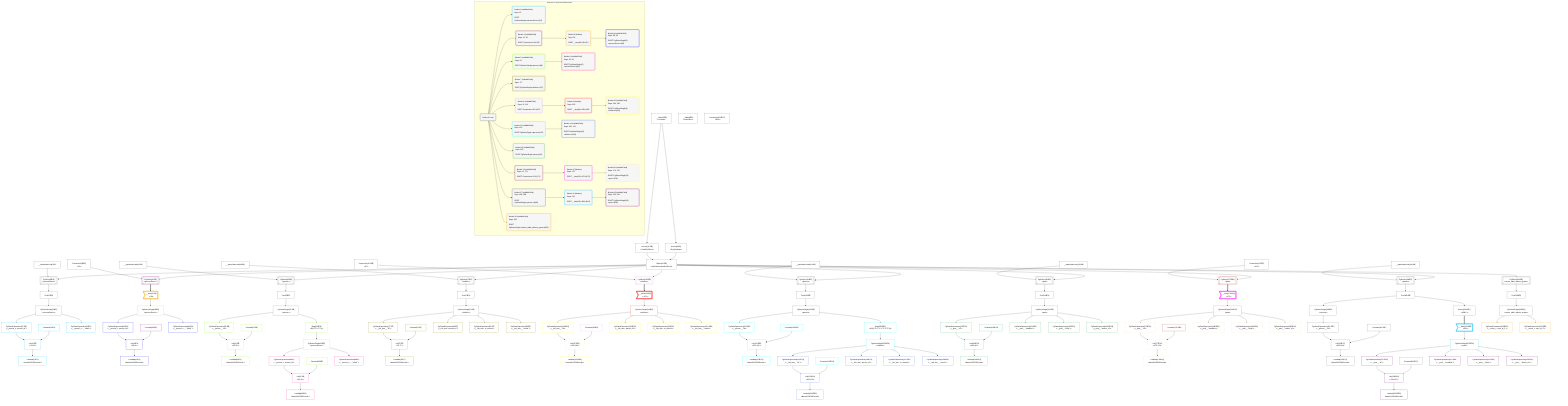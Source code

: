 %%{init: {'themeVariables': { 'fontSize': '12px'}}}%%
graph TD
    classDef path fill:#eee,stroke:#000,color:#000
    classDef plan fill:#fff,stroke-width:1px,color:#000
    classDef itemplan fill:#fff,stroke-width:2px,color:#000
    classDef sideeffectplan fill:#f00,stroke-width:2px,color:#000
    classDef bucket fill:#f6f6f6,color:#000,stroke-width:2px,text-align:left


    %% define steps
    __Value3["__Value[3∈0]<br />ᐸcontextᐳ"]:::plan
    __Value5["__Value[5∈0]<br />ᐸrootValueᐳ"]:::plan
    __InputStaticLeaf7["__InputStaticLeaf[7∈0]"]:::plan
    Access9["Access[9∈0]<br />ᐸ3.pgSettingsᐳ"]:::plan
    Access10["Access[10∈0]<br />ᐸ3.withPgClientᐳ"]:::plan
    Object11["Object[11∈0]<br />ᐸ{pgSettings,withPgClient}ᐳ"]:::plan
    PgSelect8[["PgSelect[8∈0]<br />ᐸpersonSecretᐳ"]]:::plan
    First12["First[12∈0]"]:::plan
    PgSelectSingle13["PgSelectSingle[13∈0]<br />ᐸpersonSecretᐳ"]:::plan
    Constant14["Constant[14∈1]"]:::plan
    PgClassExpression15["PgClassExpression[15∈1]<br />ᐸ__person_s...person_id”ᐳ"]:::plan
    List16["List[16∈1]<br />ᐸ14,15ᐳ"]:::plan
    Lambda17["Lambda[17∈1]<br />ᐸbase64JSONEncodeᐳ"]:::plan
    PgClassExpression19["PgClassExpression[19∈1]<br />ᐸ__person_s..._.”sekrit”ᐳ"]:::plan
    Connection35["Connection[35∈0]<br />ᐸ31ᐳ"]:::plan
    PgSelect36[["PgSelect[36∈2]<br />ᐸpersonSecretᐳ"]]:::plan
    __Item37>"__Item[37∈3]<br />ᐸ36ᐳ"]:::itemplan
    PgSelectSingle38["PgSelectSingle[38∈3]<br />ᐸpersonSecretᐳ"]:::plan
    Constant39["Constant[39∈2]"]:::plan
    PgClassExpression40["PgClassExpression[40∈4]<br />ᐸ__person_s...person_id”ᐳ"]:::plan
    List41["List[41∈4]<br />ᐸ39,40ᐳ"]:::plan
    Lambda42["Lambda[42∈4]<br />ᐸbase64JSONEncodeᐳ"]:::plan
    PgClassExpression44["PgClassExpression[44∈4]<br />ᐸ__person_s..._.”sekrit”ᐳ"]:::plan
    __InputStaticLeaf45["__InputStaticLeaf[45∈0]"]:::plan
    PgSelect46[["PgSelect[46∈0]<br />ᐸpersonᐳ"]]:::plan
    First50["First[50∈0]"]:::plan
    PgSelectSingle51["PgSelectSingle[51∈0]<br />ᐸpersonᐳ"]:::plan
    Constant52["Constant[52∈5]"]:::plan
    PgClassExpression53["PgClassExpression[53∈5]<br />ᐸ__person__.”id”ᐳ"]:::plan
    List54["List[54∈5]<br />ᐸ52,53ᐳ"]:::plan
    Lambda55["Lambda[55∈5]<br />ᐸbase64JSONEncodeᐳ"]:::plan
    Map232["Map[232∈5]<br />ᐸ51:{”0”:0,”1”:1}ᐳ"]:::plan
    PgSelectSingle62["PgSelectSingle[62∈5]<br />ᐸpersonSecretᐳ"]:::plan
    Constant63["Constant[63∈5]"]:::plan
    PgClassExpression64["PgClassExpression[64∈6]<br />ᐸ__person_s...person_id”ᐳ"]:::plan
    List65["List[65∈6]<br />ᐸ63,64ᐳ"]:::plan
    Lambda66["Lambda[66∈6]<br />ᐸbase64JSONEncodeᐳ"]:::plan
    PgClassExpression68["PgClassExpression[68∈6]<br />ᐸ__person_s..._.”sekrit”ᐳ"]:::plan
    __InputStaticLeaf69["__InputStaticLeaf[69∈0]"]:::plan
    PgSelect70[["PgSelect[70∈0]<br />ᐸleftArmᐳ"]]:::plan
    First74["First[74∈0]"]:::plan
    PgSelectSingle75["PgSelectSingle[75∈0]<br />ᐸleftArmᐳ"]:::plan
    Constant76["Constant[76∈7]"]:::plan
    PgClassExpression77["PgClassExpression[77∈7]<br />ᐸ__left_arm__.”id”ᐳ"]:::plan
    List78["List[78∈7]<br />ᐸ76,77ᐳ"]:::plan
    Lambda79["Lambda[79∈7]<br />ᐸbase64JSONEncodeᐳ"]:::plan
    PgClassExpression81["PgClassExpression[81∈7]<br />ᐸ__left_arm...person_id”ᐳ"]:::plan
    PgClassExpression82["PgClassExpression[82∈7]<br />ᐸ__left_arm...in_metres”ᐳ"]:::plan
    PgClassExpression83["PgClassExpression[83∈7]<br />ᐸ__left_arm__.”mood”ᐳ"]:::plan
    Connection101["Connection[101∈0]<br />ᐸ97ᐳ"]:::plan
    PgSelect102[["PgSelect[102∈8]<br />ᐸleftArmᐳ"]]:::plan
    __Item103>"__Item[103∈9]<br />ᐸ102ᐳ"]:::itemplan
    PgSelectSingle104["PgSelectSingle[104∈9]<br />ᐸleftArmᐳ"]:::plan
    Constant105["Constant[105∈8]"]:::plan
    PgClassExpression106["PgClassExpression[106∈10]<br />ᐸ__left_arm__.”id”ᐳ"]:::plan
    List107["List[107∈10]<br />ᐸ105,106ᐳ"]:::plan
    Lambda108["Lambda[108∈10]<br />ᐸbase64JSONEncodeᐳ"]:::plan
    PgClassExpression110["PgClassExpression[110∈10]<br />ᐸ__left_arm...person_id”ᐳ"]:::plan
    PgClassExpression111["PgClassExpression[111∈10]<br />ᐸ__left_arm...in_metres”ᐳ"]:::plan
    PgClassExpression112["PgClassExpression[112∈10]<br />ᐸ__left_arm__.”mood”ᐳ"]:::plan
    __InputStaticLeaf113["__InputStaticLeaf[113∈0]"]:::plan
    PgSelect114[["PgSelect[114∈0]<br />ᐸpersonᐳ"]]:::plan
    First118["First[118∈0]"]:::plan
    PgSelectSingle119["PgSelectSingle[119∈0]<br />ᐸpersonᐳ"]:::plan
    Constant120["Constant[120∈11]"]:::plan
    PgClassExpression121["PgClassExpression[121∈11]<br />ᐸ__person__.”id”ᐳ"]:::plan
    List122["List[122∈11]<br />ᐸ120,121ᐳ"]:::plan
    Lambda123["Lambda[123∈11]<br />ᐸbase64JSONEncodeᐳ"]:::plan
    Map235["Map[235∈11]<br />ᐸ119:{”0”:0,”1”:1,”2”:2,”3”:3}ᐳ"]:::plan
    PgSelectSingle130["PgSelectSingle[130∈11]<br />ᐸleftArmᐳ"]:::plan
    Constant131["Constant[131∈11]"]:::plan
    PgClassExpression132["PgClassExpression[132∈12]<br />ᐸ__left_arm__.”id”ᐳ"]:::plan
    List133["List[133∈12]<br />ᐸ131,132ᐳ"]:::plan
    Lambda134["Lambda[134∈12]<br />ᐸbase64JSONEncodeᐳ"]:::plan
    PgClassExpression136["PgClassExpression[136∈12]<br />ᐸ__left_arm...person_id”ᐳ"]:::plan
    PgClassExpression137["PgClassExpression[137∈12]<br />ᐸ__left_arm...in_metres”ᐳ"]:::plan
    PgClassExpression138["PgClassExpression[138∈12]<br />ᐸ__left_arm__.”mood”ᐳ"]:::plan
    __InputStaticLeaf139["__InputStaticLeaf[139∈0]"]:::plan
    PgSelect140[["PgSelect[140∈0]<br />ᐸpostᐳ"]]:::plan
    First144["First[144∈0]"]:::plan
    PgSelectSingle145["PgSelectSingle[145∈0]<br />ᐸpostᐳ"]:::plan
    Constant146["Constant[146∈13]"]:::plan
    PgClassExpression147["PgClassExpression[147∈13]<br />ᐸ__post__.”id”ᐳ"]:::plan
    List148["List[148∈13]<br />ᐸ146,147ᐳ"]:::plan
    Lambda149["Lambda[149∈13]<br />ᐸbase64JSONEncodeᐳ"]:::plan
    PgClassExpression151["PgClassExpression[151∈13]<br />ᐸ__post__.”headline”ᐳ"]:::plan
    PgClassExpression152["PgClassExpression[152∈13]<br />ᐸ__post__.”body”ᐳ"]:::plan
    PgClassExpression153["PgClassExpression[153∈13]<br />ᐸ__post__.”author_id”ᐳ"]:::plan
    Connection171["Connection[171∈0]<br />ᐸ167ᐳ"]:::plan
    PgSelect172[["PgSelect[172∈14]<br />ᐸpostᐳ"]]:::plan
    __Item173>"__Item[173∈15]<br />ᐸ172ᐳ"]:::itemplan
    PgSelectSingle174["PgSelectSingle[174∈15]<br />ᐸpostᐳ"]:::plan
    Constant175["Constant[175∈14]"]:::plan
    PgClassExpression176["PgClassExpression[176∈16]<br />ᐸ__post__.”id”ᐳ"]:::plan
    List177["List[177∈16]<br />ᐸ175,176ᐳ"]:::plan
    Lambda178["Lambda[178∈16]<br />ᐸbase64JSONEncodeᐳ"]:::plan
    PgClassExpression180["PgClassExpression[180∈16]<br />ᐸ__post__.”headline”ᐳ"]:::plan
    PgClassExpression181["PgClassExpression[181∈16]<br />ᐸ__post__.”body”ᐳ"]:::plan
    PgClassExpression182["PgClassExpression[182∈16]<br />ᐸ__post__.”author_id”ᐳ"]:::plan
    __InputStaticLeaf183["__InputStaticLeaf[183∈0]"]:::plan
    PgSelect184[["PgSelect[184∈0]<br />ᐸpersonᐳ"]]:::plan
    First188["First[188∈0]"]:::plan
    PgSelectSingle189["PgSelectSingle[189∈0]<br />ᐸpersonᐳ"]:::plan
    Constant190["Constant[190∈17]"]:::plan
    PgClassExpression191["PgClassExpression[191∈17]<br />ᐸ__person__.”id”ᐳ"]:::plan
    List192["List[192∈17]<br />ᐸ190,191ᐳ"]:::plan
    Lambda193["Lambda[193∈17]<br />ᐸbase64JSONEncodeᐳ"]:::plan
    Connection212["Connection[212∈17]<br />ᐸ208ᐳ"]:::plan
    Access234["Access[234∈17]<br />ᐸ188.0ᐳ"]:::plan
    __Item214>"__Item[214∈18]<br />ᐸ234ᐳ"]:::itemplan
    PgSelectSingle215["PgSelectSingle[215∈18]<br />ᐸpostᐳ"]:::plan
    Constant216["Constant[216∈17]"]:::plan
    PgClassExpression217["PgClassExpression[217∈19]<br />ᐸ__post__.”id”ᐳ"]:::plan
    List218["List[218∈19]<br />ᐸ216,217ᐳ"]:::plan
    Lambda219["Lambda[219∈19]<br />ᐸbase64JSONEncodeᐳ"]:::plan
    PgClassExpression221["PgClassExpression[221∈19]<br />ᐸ__post__.”headline”ᐳ"]:::plan
    PgClassExpression222["PgClassExpression[222∈19]<br />ᐸ__post__.”body”ᐳ"]:::plan
    PgClassExpression223["PgClassExpression[223∈19]<br />ᐸ__post__.”author_id”ᐳ"]:::plan
    PgSelect224[["PgSelect[224∈0]<br />ᐸreturn_table_without_grantsᐳ"]]:::plan
    First228["First[228∈0]"]:::plan
    PgSelectSingle229["PgSelectSingle[229∈0]<br />ᐸreturn_table_without_grantsᐳ"]:::plan
    PgClassExpression230["PgClassExpression[230∈20]<br />ᐸ__return_t...rson_id_1”ᐳ"]:::plan
    PgClassExpression231["PgClassExpression[231∈20]<br />ᐸ__return_t...rson_id_2”ᐳ"]:::plan

    %% plan dependencies
    __Value3 --> Access9
    __Value3 --> Access10
    Access9 & Access10 --> Object11
    Object11 & __InputStaticLeaf7 --> PgSelect8
    PgSelect8 --> First12
    First12 --> PgSelectSingle13
    PgSelectSingle13 --> PgClassExpression15
    Constant14 & PgClassExpression15 --> List16
    List16 --> Lambda17
    PgSelectSingle13 --> PgClassExpression19
    Object11 & Connection35 --> PgSelect36
    PgSelect36 ==> __Item37
    __Item37 --> PgSelectSingle38
    PgSelectSingle38 --> PgClassExpression40
    Constant39 & PgClassExpression40 --> List41
    List41 --> Lambda42
    PgSelectSingle38 --> PgClassExpression44
    Object11 & __InputStaticLeaf45 --> PgSelect46
    PgSelect46 --> First50
    First50 --> PgSelectSingle51
    PgSelectSingle51 --> PgClassExpression53
    Constant52 & PgClassExpression53 --> List54
    List54 --> Lambda55
    PgSelectSingle51 --> Map232
    Map232 --> PgSelectSingle62
    PgSelectSingle62 --> PgClassExpression64
    Constant63 & PgClassExpression64 --> List65
    List65 --> Lambda66
    PgSelectSingle62 --> PgClassExpression68
    Object11 & __InputStaticLeaf69 --> PgSelect70
    PgSelect70 --> First74
    First74 --> PgSelectSingle75
    PgSelectSingle75 --> PgClassExpression77
    Constant76 & PgClassExpression77 --> List78
    List78 --> Lambda79
    PgSelectSingle75 --> PgClassExpression81
    PgSelectSingle75 --> PgClassExpression82
    PgSelectSingle75 --> PgClassExpression83
    Object11 & Connection101 --> PgSelect102
    PgSelect102 ==> __Item103
    __Item103 --> PgSelectSingle104
    PgSelectSingle104 --> PgClassExpression106
    Constant105 & PgClassExpression106 --> List107
    List107 --> Lambda108
    PgSelectSingle104 --> PgClassExpression110
    PgSelectSingle104 --> PgClassExpression111
    PgSelectSingle104 --> PgClassExpression112
    Object11 & __InputStaticLeaf113 --> PgSelect114
    PgSelect114 --> First118
    First118 --> PgSelectSingle119
    PgSelectSingle119 --> PgClassExpression121
    Constant120 & PgClassExpression121 --> List122
    List122 --> Lambda123
    PgSelectSingle119 --> Map235
    Map235 --> PgSelectSingle130
    PgSelectSingle130 --> PgClassExpression132
    Constant131 & PgClassExpression132 --> List133
    List133 --> Lambda134
    PgSelectSingle130 --> PgClassExpression136
    PgSelectSingle130 --> PgClassExpression137
    PgSelectSingle130 --> PgClassExpression138
    Object11 & __InputStaticLeaf139 --> PgSelect140
    PgSelect140 --> First144
    First144 --> PgSelectSingle145
    PgSelectSingle145 --> PgClassExpression147
    Constant146 & PgClassExpression147 --> List148
    List148 --> Lambda149
    PgSelectSingle145 --> PgClassExpression151
    PgSelectSingle145 --> PgClassExpression152
    PgSelectSingle145 --> PgClassExpression153
    Object11 & Connection171 --> PgSelect172
    PgSelect172 ==> __Item173
    __Item173 --> PgSelectSingle174
    PgSelectSingle174 --> PgClassExpression176
    Constant175 & PgClassExpression176 --> List177
    List177 --> Lambda178
    PgSelectSingle174 --> PgClassExpression180
    PgSelectSingle174 --> PgClassExpression181
    PgSelectSingle174 --> PgClassExpression182
    Object11 & __InputStaticLeaf183 --> PgSelect184
    PgSelect184 --> First188
    First188 --> PgSelectSingle189
    PgSelectSingle189 --> PgClassExpression191
    Constant190 & PgClassExpression191 --> List192
    List192 --> Lambda193
    First188 --> Access234
    Access234 ==> __Item214
    __Item214 --> PgSelectSingle215
    PgSelectSingle215 --> PgClassExpression217
    Constant216 & PgClassExpression217 --> List218
    List218 --> Lambda219
    PgSelectSingle215 --> PgClassExpression221
    PgSelectSingle215 --> PgClassExpression222
    PgSelectSingle215 --> PgClassExpression223
    Object11 --> PgSelect224
    PgSelect224 --> First228
    First228 --> PgSelectSingle229
    PgSelectSingle229 --> PgClassExpression230
    PgSelectSingle229 --> PgClassExpression231

    subgraph "Buckets for queries/v4/rbac.basic"
    Bucket0("Bucket 0 (root)"):::bucket
    classDef bucket0 stroke:#696969
    class Bucket0,__Value3,__Value5,__InputStaticLeaf7,PgSelect8,Access9,Access10,Object11,First12,PgSelectSingle13,Connection35,__InputStaticLeaf45,PgSelect46,First50,PgSelectSingle51,__InputStaticLeaf69,PgSelect70,First74,PgSelectSingle75,Connection101,__InputStaticLeaf113,PgSelect114,First118,PgSelectSingle119,__InputStaticLeaf139,PgSelect140,First144,PgSelectSingle145,Connection171,__InputStaticLeaf183,PgSelect184,First188,PgSelectSingle189,PgSelect224,First228,PgSelectSingle229 bucket0
    Bucket1("Bucket 1 (nullableField)<br />Deps: 13<br /><br />ROOT PgSelectSingleᐸpersonSecretᐳ[13]"):::bucket
    classDef bucket1 stroke:#00bfff
    class Bucket1,Constant14,PgClassExpression15,List16,Lambda17,PgClassExpression19 bucket1
    Bucket2("Bucket 2 (nullableField)<br />Deps: 11, 35<br /><br />ROOT Connectionᐸ31ᐳ[35]"):::bucket
    classDef bucket2 stroke:#7f007f
    class Bucket2,PgSelect36,Constant39 bucket2
    Bucket3("Bucket 3 (listItem)<br />Deps: 39<br /><br />ROOT __Item{3}ᐸ36ᐳ[37]"):::bucket
    classDef bucket3 stroke:#ffa500
    class Bucket3,__Item37,PgSelectSingle38 bucket3
    Bucket4("Bucket 4 (nullableField)<br />Deps: 38, 39<br /><br />ROOT PgSelectSingle{3}ᐸpersonSecretᐳ[38]"):::bucket
    classDef bucket4 stroke:#0000ff
    class Bucket4,PgClassExpression40,List41,Lambda42,PgClassExpression44 bucket4
    Bucket5("Bucket 5 (nullableField)<br />Deps: 51<br /><br />ROOT PgSelectSingleᐸpersonᐳ[51]"):::bucket
    classDef bucket5 stroke:#7fff00
    class Bucket5,Constant52,PgClassExpression53,List54,Lambda55,PgSelectSingle62,Constant63,Map232 bucket5
    Bucket6("Bucket 6 (nullableField)<br />Deps: 62, 63<br /><br />ROOT PgSelectSingle{5}ᐸpersonSecretᐳ[62]"):::bucket
    classDef bucket6 stroke:#ff1493
    class Bucket6,PgClassExpression64,List65,Lambda66,PgClassExpression68 bucket6
    Bucket7("Bucket 7 (nullableField)<br />Deps: 75<br /><br />ROOT PgSelectSingleᐸleftArmᐳ[75]"):::bucket
    classDef bucket7 stroke:#808000
    class Bucket7,Constant76,PgClassExpression77,List78,Lambda79,PgClassExpression81,PgClassExpression82,PgClassExpression83 bucket7
    Bucket8("Bucket 8 (nullableField)<br />Deps: 11, 101<br /><br />ROOT Connectionᐸ97ᐳ[101]"):::bucket
    classDef bucket8 stroke:#dda0dd
    class Bucket8,PgSelect102,Constant105 bucket8
    Bucket9("Bucket 9 (listItem)<br />Deps: 105<br /><br />ROOT __Item{9}ᐸ102ᐳ[103]"):::bucket
    classDef bucket9 stroke:#ff0000
    class Bucket9,__Item103,PgSelectSingle104 bucket9
    Bucket10("Bucket 10 (nullableField)<br />Deps: 104, 105<br /><br />ROOT PgSelectSingle{9}ᐸleftArmᐳ[104]"):::bucket
    classDef bucket10 stroke:#ffff00
    class Bucket10,PgClassExpression106,List107,Lambda108,PgClassExpression110,PgClassExpression111,PgClassExpression112 bucket10
    Bucket11("Bucket 11 (nullableField)<br />Deps: 119<br /><br />ROOT PgSelectSingleᐸpersonᐳ[119]"):::bucket
    classDef bucket11 stroke:#00ffff
    class Bucket11,Constant120,PgClassExpression121,List122,Lambda123,PgSelectSingle130,Constant131,Map235 bucket11
    Bucket12("Bucket 12 (nullableField)<br />Deps: 130, 131<br /><br />ROOT PgSelectSingle{11}ᐸleftArmᐳ[130]"):::bucket
    classDef bucket12 stroke:#4169e1
    class Bucket12,PgClassExpression132,List133,Lambda134,PgClassExpression136,PgClassExpression137,PgClassExpression138 bucket12
    Bucket13("Bucket 13 (nullableField)<br />Deps: 145<br /><br />ROOT PgSelectSingleᐸpostᐳ[145]"):::bucket
    classDef bucket13 stroke:#3cb371
    class Bucket13,Constant146,PgClassExpression147,List148,Lambda149,PgClassExpression151,PgClassExpression152,PgClassExpression153 bucket13
    Bucket14("Bucket 14 (nullableField)<br />Deps: 11, 171<br /><br />ROOT Connectionᐸ167ᐳ[171]"):::bucket
    classDef bucket14 stroke:#a52a2a
    class Bucket14,PgSelect172,Constant175 bucket14
    Bucket15("Bucket 15 (listItem)<br />Deps: 175<br /><br />ROOT __Item{15}ᐸ172ᐳ[173]"):::bucket
    classDef bucket15 stroke:#ff00ff
    class Bucket15,__Item173,PgSelectSingle174 bucket15
    Bucket16("Bucket 16 (nullableField)<br />Deps: 174, 175<br /><br />ROOT PgSelectSingle{15}ᐸpostᐳ[174]"):::bucket
    classDef bucket16 stroke:#f5deb3
    class Bucket16,PgClassExpression176,List177,Lambda178,PgClassExpression180,PgClassExpression181,PgClassExpression182 bucket16
    Bucket17("Bucket 17 (nullableField)<br />Deps: 189, 188<br /><br />ROOT PgSelectSingleᐸpersonᐳ[189]"):::bucket
    classDef bucket17 stroke:#696969
    class Bucket17,Constant190,PgClassExpression191,List192,Lambda193,Connection212,Constant216,Access234 bucket17
    Bucket18("Bucket 18 (listItem)<br />Deps: 216<br /><br />ROOT __Item{18}ᐸ234ᐳ[214]"):::bucket
    classDef bucket18 stroke:#00bfff
    class Bucket18,__Item214,PgSelectSingle215 bucket18
    Bucket19("Bucket 19 (nullableField)<br />Deps: 215, 216<br /><br />ROOT PgSelectSingle{18}ᐸpostᐳ[215]"):::bucket
    classDef bucket19 stroke:#7f007f
    class Bucket19,PgClassExpression217,List218,Lambda219,PgClassExpression221,PgClassExpression222,PgClassExpression223 bucket19
    Bucket20("Bucket 20 (nullableField)<br />Deps: 229<br /><br />ROOT PgSelectSingleᐸreturn_table_without_grantsᐳ[229]"):::bucket
    classDef bucket20 stroke:#ffa500
    class Bucket20,PgClassExpression230,PgClassExpression231 bucket20
    Bucket0 --> Bucket1 & Bucket2 & Bucket5 & Bucket7 & Bucket8 & Bucket11 & Bucket13 & Bucket14 & Bucket17 & Bucket20
    Bucket2 --> Bucket3
    Bucket3 --> Bucket4
    Bucket5 --> Bucket6
    Bucket8 --> Bucket9
    Bucket9 --> Bucket10
    Bucket11 --> Bucket12
    Bucket14 --> Bucket15
    Bucket15 --> Bucket16
    Bucket17 --> Bucket18
    Bucket18 --> Bucket19
    end
